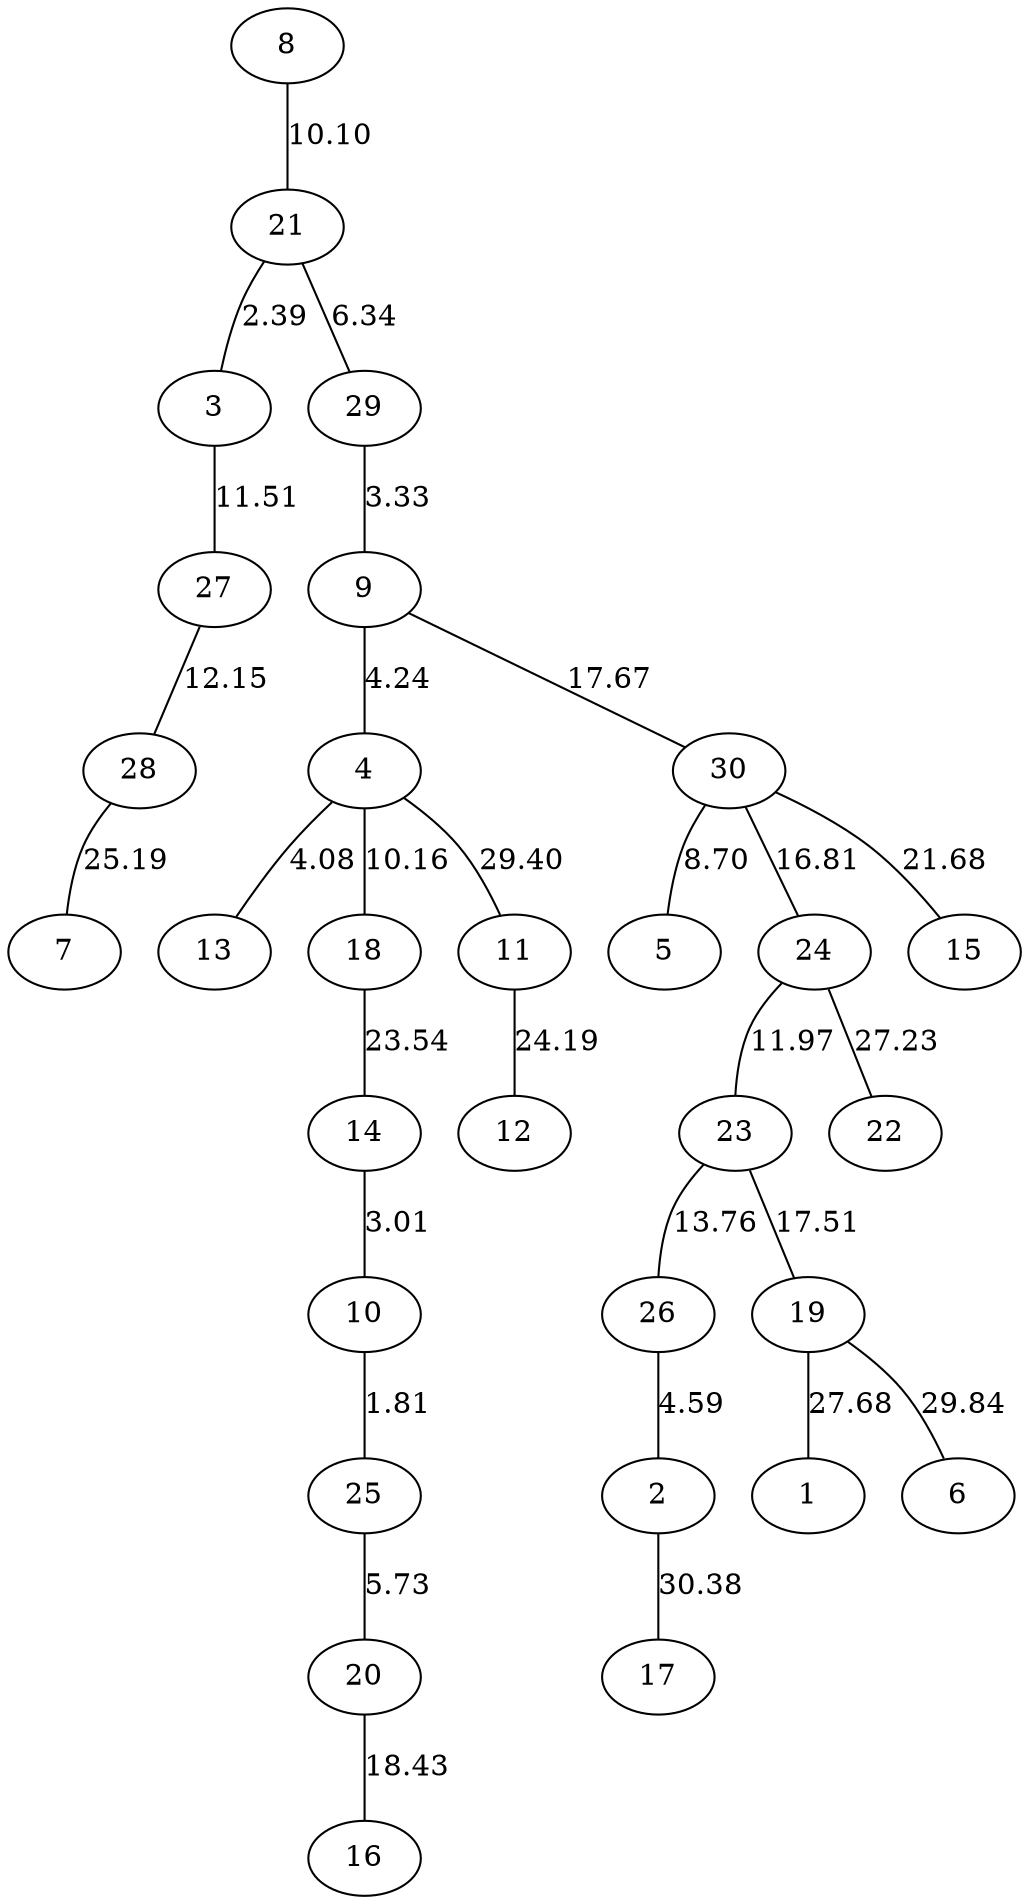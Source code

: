 graph {
8--21[label=10.10]
21--3[label=2.39]
21--29[label=6.34]
29--9[label=3.33]
9--4[label=4.24]
4--13[label=4.08]
4--18[label=10.16]
3--27[label=11.51]
27--28[label=12.15]
9--30[label=17.67]
30--5[label=8.70]
30--24[label=16.81]
24--23[label=11.97]
23--26[label=13.76]
26--2[label=4.59]
23--19[label=17.51]
30--15[label=21.68]
18--14[label=23.54]
14--10[label=3.01]
10--25[label=1.81]
25--20[label=5.73]
20--16[label=18.43]
28--7[label=25.19]
24--22[label=27.23]
19--1[label=27.68]
4--11[label=29.40]
11--12[label=24.19]
19--6[label=29.84]
2--17[label=30.38]
}
